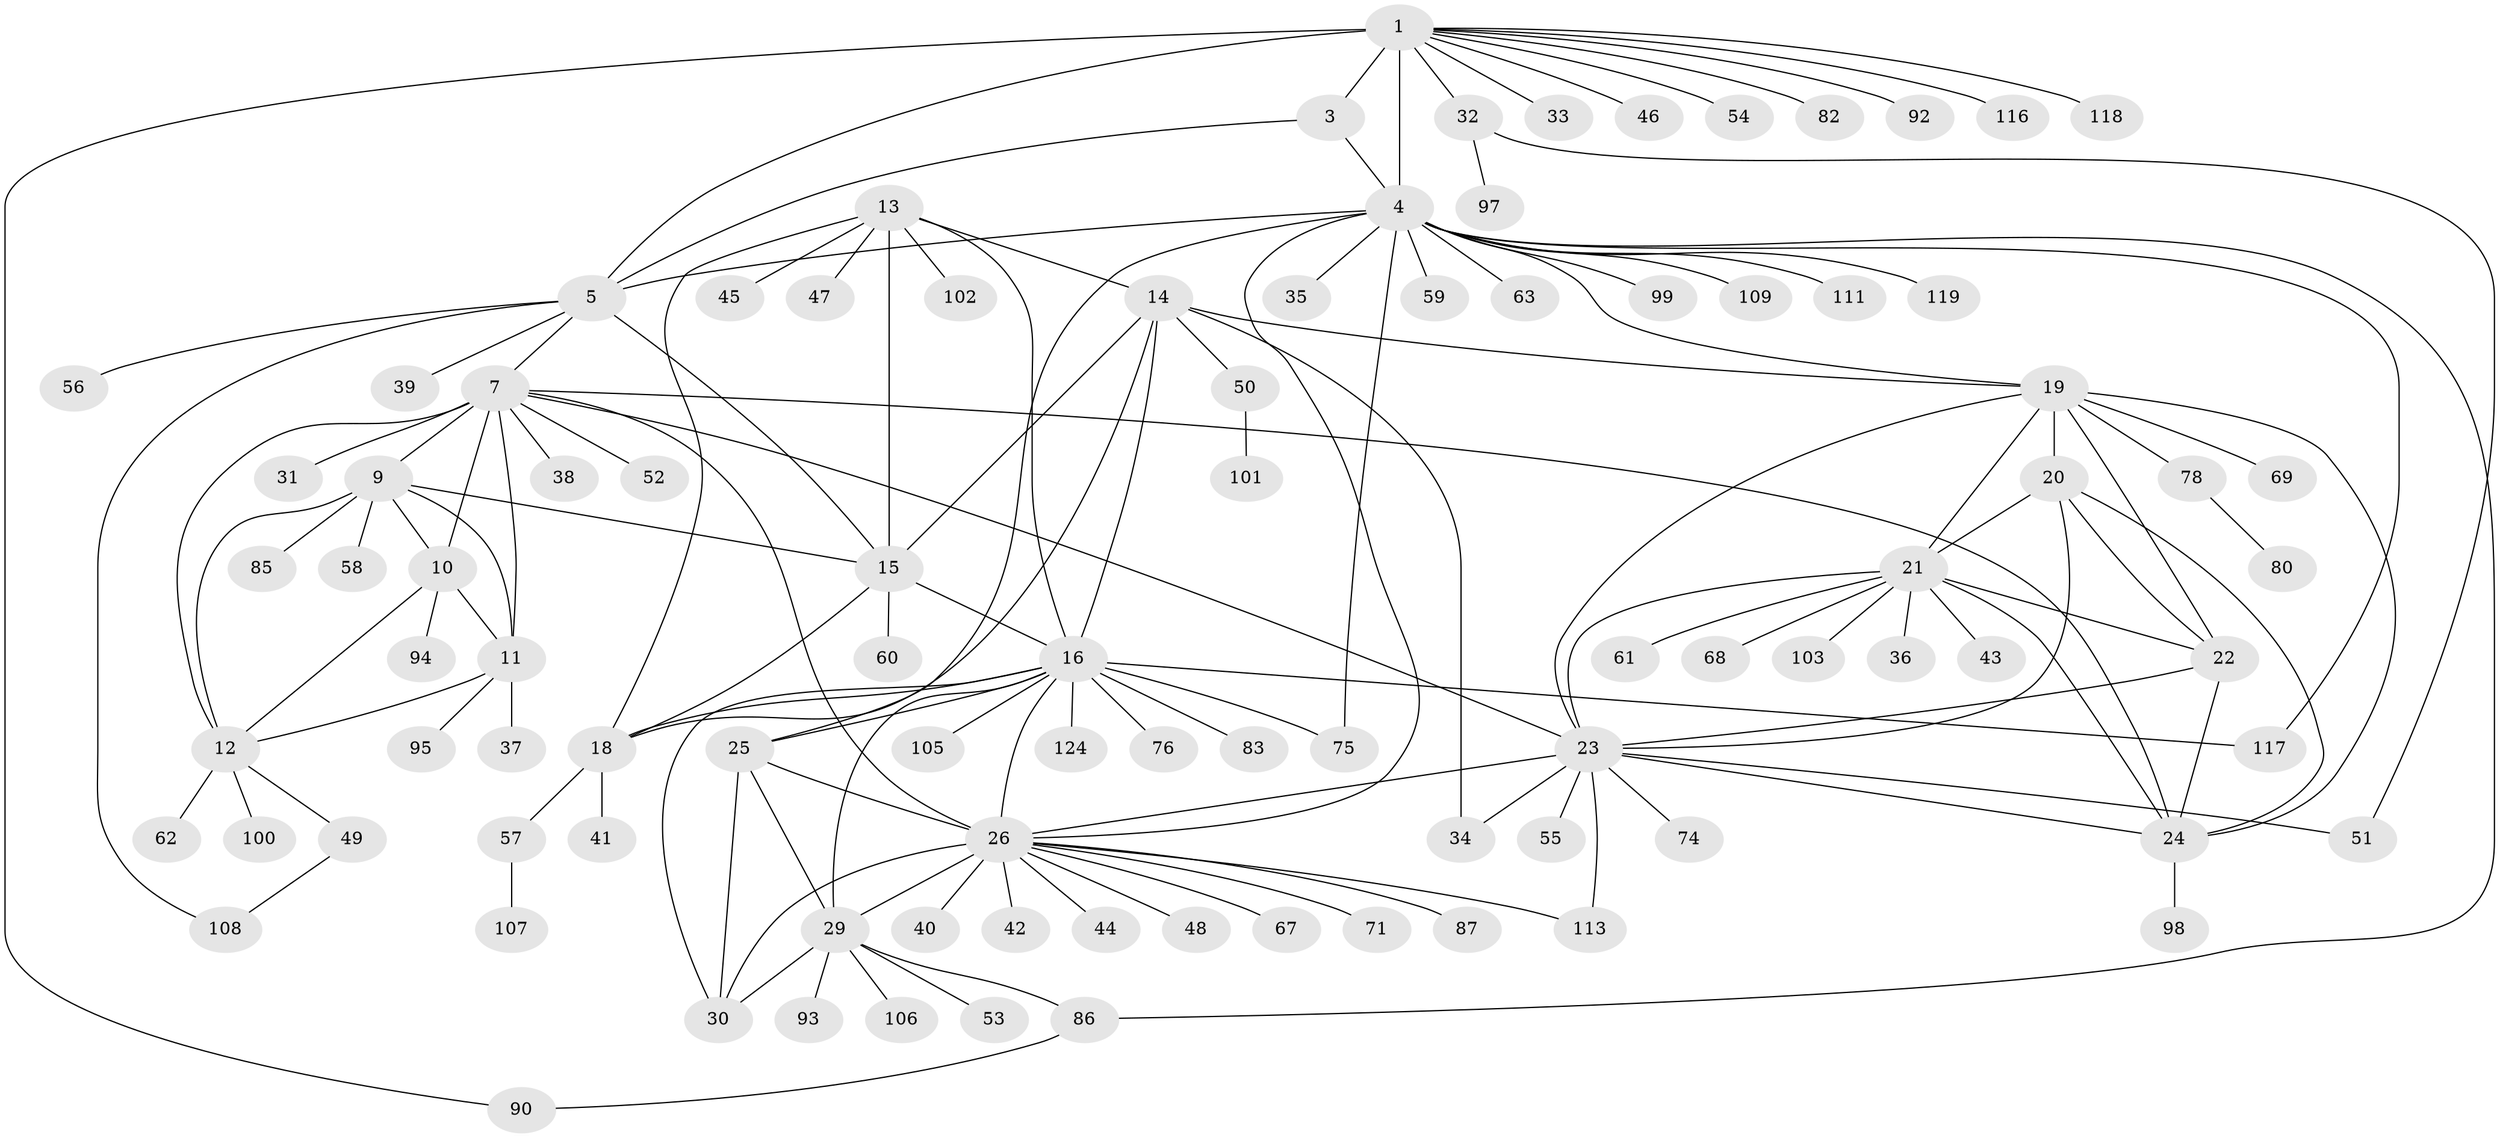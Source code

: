 // Generated by graph-tools (version 1.1) at 2025/52/02/27/25 19:52:22]
// undirected, 95 vertices, 141 edges
graph export_dot {
graph [start="1"]
  node [color=gray90,style=filled];
  1 [super="+2"];
  3;
  4 [super="+6"];
  5 [super="+79"];
  7 [super="+8"];
  9;
  10;
  11 [super="+114"];
  12 [super="+73"];
  13 [super="+64"];
  14 [super="+104"];
  15 [super="+17"];
  16 [super="+27"];
  18 [super="+110"];
  19 [super="+65"];
  20 [super="+66"];
  21 [super="+70"];
  22 [super="+89"];
  23 [super="+77"];
  24 [super="+88"];
  25 [super="+84"];
  26 [super="+28"];
  29 [super="+96"];
  30;
  31;
  32;
  33;
  34 [super="+112"];
  35;
  36;
  37;
  38 [super="+91"];
  39;
  40;
  41;
  42;
  43;
  44;
  45 [super="+123"];
  46;
  47;
  48;
  49;
  50;
  51;
  52;
  53;
  54;
  55;
  56 [super="+72"];
  57 [super="+81"];
  58;
  59;
  60;
  61;
  62;
  63;
  67;
  68 [super="+122"];
  69;
  71;
  74;
  75;
  76;
  78;
  80;
  82;
  83;
  85;
  86;
  87;
  90;
  92 [super="+115"];
  93;
  94;
  95;
  97;
  98;
  99;
  100;
  101;
  102;
  103 [super="+120"];
  105;
  106;
  107;
  108;
  109;
  111 [super="+121"];
  113;
  116;
  117;
  118;
  119;
  124;
  1 -- 3 [weight=2];
  1 -- 4 [weight=4];
  1 -- 5 [weight=2];
  1 -- 33;
  1 -- 46;
  1 -- 54;
  1 -- 118;
  1 -- 32;
  1 -- 82;
  1 -- 116;
  1 -- 90;
  1 -- 92;
  3 -- 4 [weight=2];
  3 -- 5;
  4 -- 5 [weight=2];
  4 -- 19;
  4 -- 59;
  4 -- 63;
  4 -- 75;
  4 -- 99;
  4 -- 109;
  4 -- 111;
  4 -- 119;
  4 -- 35;
  4 -- 117;
  4 -- 86;
  4 -- 26;
  4 -- 25;
  5 -- 7;
  5 -- 39;
  5 -- 56;
  5 -- 108;
  5 -- 15;
  7 -- 9 [weight=2];
  7 -- 10 [weight=2];
  7 -- 11 [weight=2];
  7 -- 12 [weight=2];
  7 -- 24;
  7 -- 31;
  7 -- 38;
  7 -- 52;
  7 -- 26;
  7 -- 23;
  9 -- 10;
  9 -- 11;
  9 -- 12;
  9 -- 15;
  9 -- 58;
  9 -- 85;
  10 -- 11;
  10 -- 12;
  10 -- 94;
  11 -- 12;
  11 -- 37;
  11 -- 95;
  12 -- 49;
  12 -- 62;
  12 -- 100;
  13 -- 14;
  13 -- 15 [weight=2];
  13 -- 16;
  13 -- 18;
  13 -- 45;
  13 -- 47;
  13 -- 102;
  14 -- 15 [weight=2];
  14 -- 16;
  14 -- 18;
  14 -- 19;
  14 -- 34 [weight=2];
  14 -- 50;
  15 -- 16 [weight=2];
  15 -- 18 [weight=2];
  15 -- 60;
  16 -- 18;
  16 -- 83;
  16 -- 105;
  16 -- 117;
  16 -- 75;
  16 -- 76;
  16 -- 25;
  16 -- 26 [weight=2];
  16 -- 124;
  16 -- 29;
  16 -- 30;
  18 -- 41;
  18 -- 57;
  19 -- 20;
  19 -- 21;
  19 -- 22;
  19 -- 23;
  19 -- 24;
  19 -- 69;
  19 -- 78;
  20 -- 21;
  20 -- 22;
  20 -- 23;
  20 -- 24;
  21 -- 22;
  21 -- 23;
  21 -- 24;
  21 -- 36;
  21 -- 43;
  21 -- 61;
  21 -- 68;
  21 -- 103;
  22 -- 23;
  22 -- 24;
  23 -- 24;
  23 -- 26;
  23 -- 34;
  23 -- 51;
  23 -- 55;
  23 -- 74;
  23 -- 113;
  24 -- 98;
  25 -- 26 [weight=2];
  25 -- 29;
  25 -- 30;
  26 -- 29 [weight=2];
  26 -- 30 [weight=2];
  26 -- 40;
  26 -- 42;
  26 -- 44;
  26 -- 71;
  26 -- 87;
  26 -- 113;
  26 -- 67;
  26 -- 48;
  29 -- 30;
  29 -- 53;
  29 -- 86;
  29 -- 93;
  29 -- 106;
  32 -- 51;
  32 -- 97;
  49 -- 108;
  50 -- 101;
  57 -- 107;
  78 -- 80;
  86 -- 90;
}

